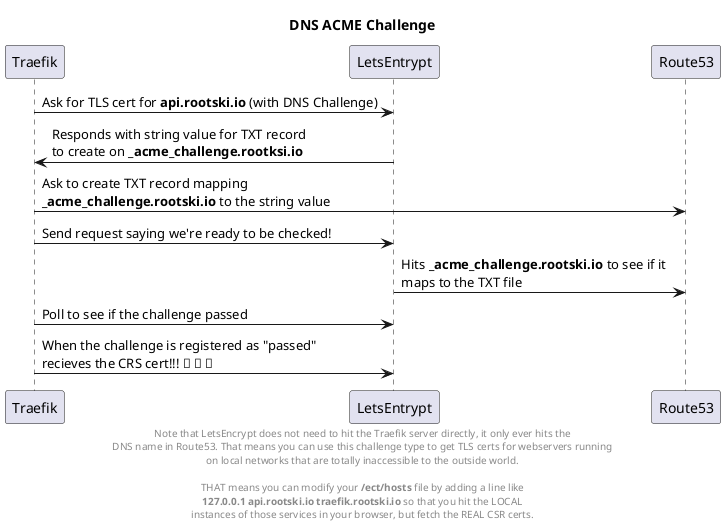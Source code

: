 @startuml
title DNS ACME Challenge
footer
Note that LetsEncrypt does not need to hit the Traefik server directly, it only ever hits the
DNS name in Route53. That means you can use this challenge type to get TLS certs for webservers running
on local networks that are totally inaccessible to the outside world.

THAT means you can modify your **/ect/hosts** file by adding a line like
**127.0.0.1 api.rootski.io traefik.rootski.io** so that you hit the LOCAL
instances of those services in your browser, but fetch the REAL CSR certs.
endfooter
participant Traefik as T
participant LetsEntrypt as LE
participant Route53 as R53
T -> LE: Ask for TLS cert for **api.rootski.io** (with DNS Challenge)
T <- LE: Responds with string value for TXT record\nto create on **_acme_challenge.rootksi.io**
T -> R53: Ask to create TXT record mapping \n**_acme_challenge.rootski.io** to the string value
T -> LE: Send request saying we're ready to be checked!
LE -> R53: Hits **_acme_challenge.rootski.io** to see if it \nmaps to the TXT file
T -> LE: Poll to see if the challenge passed
T -> LE: When the challenge is registered as "passed" \nrecieves the CRS cert!!! 🎉 🎉 🎉
@enduml
